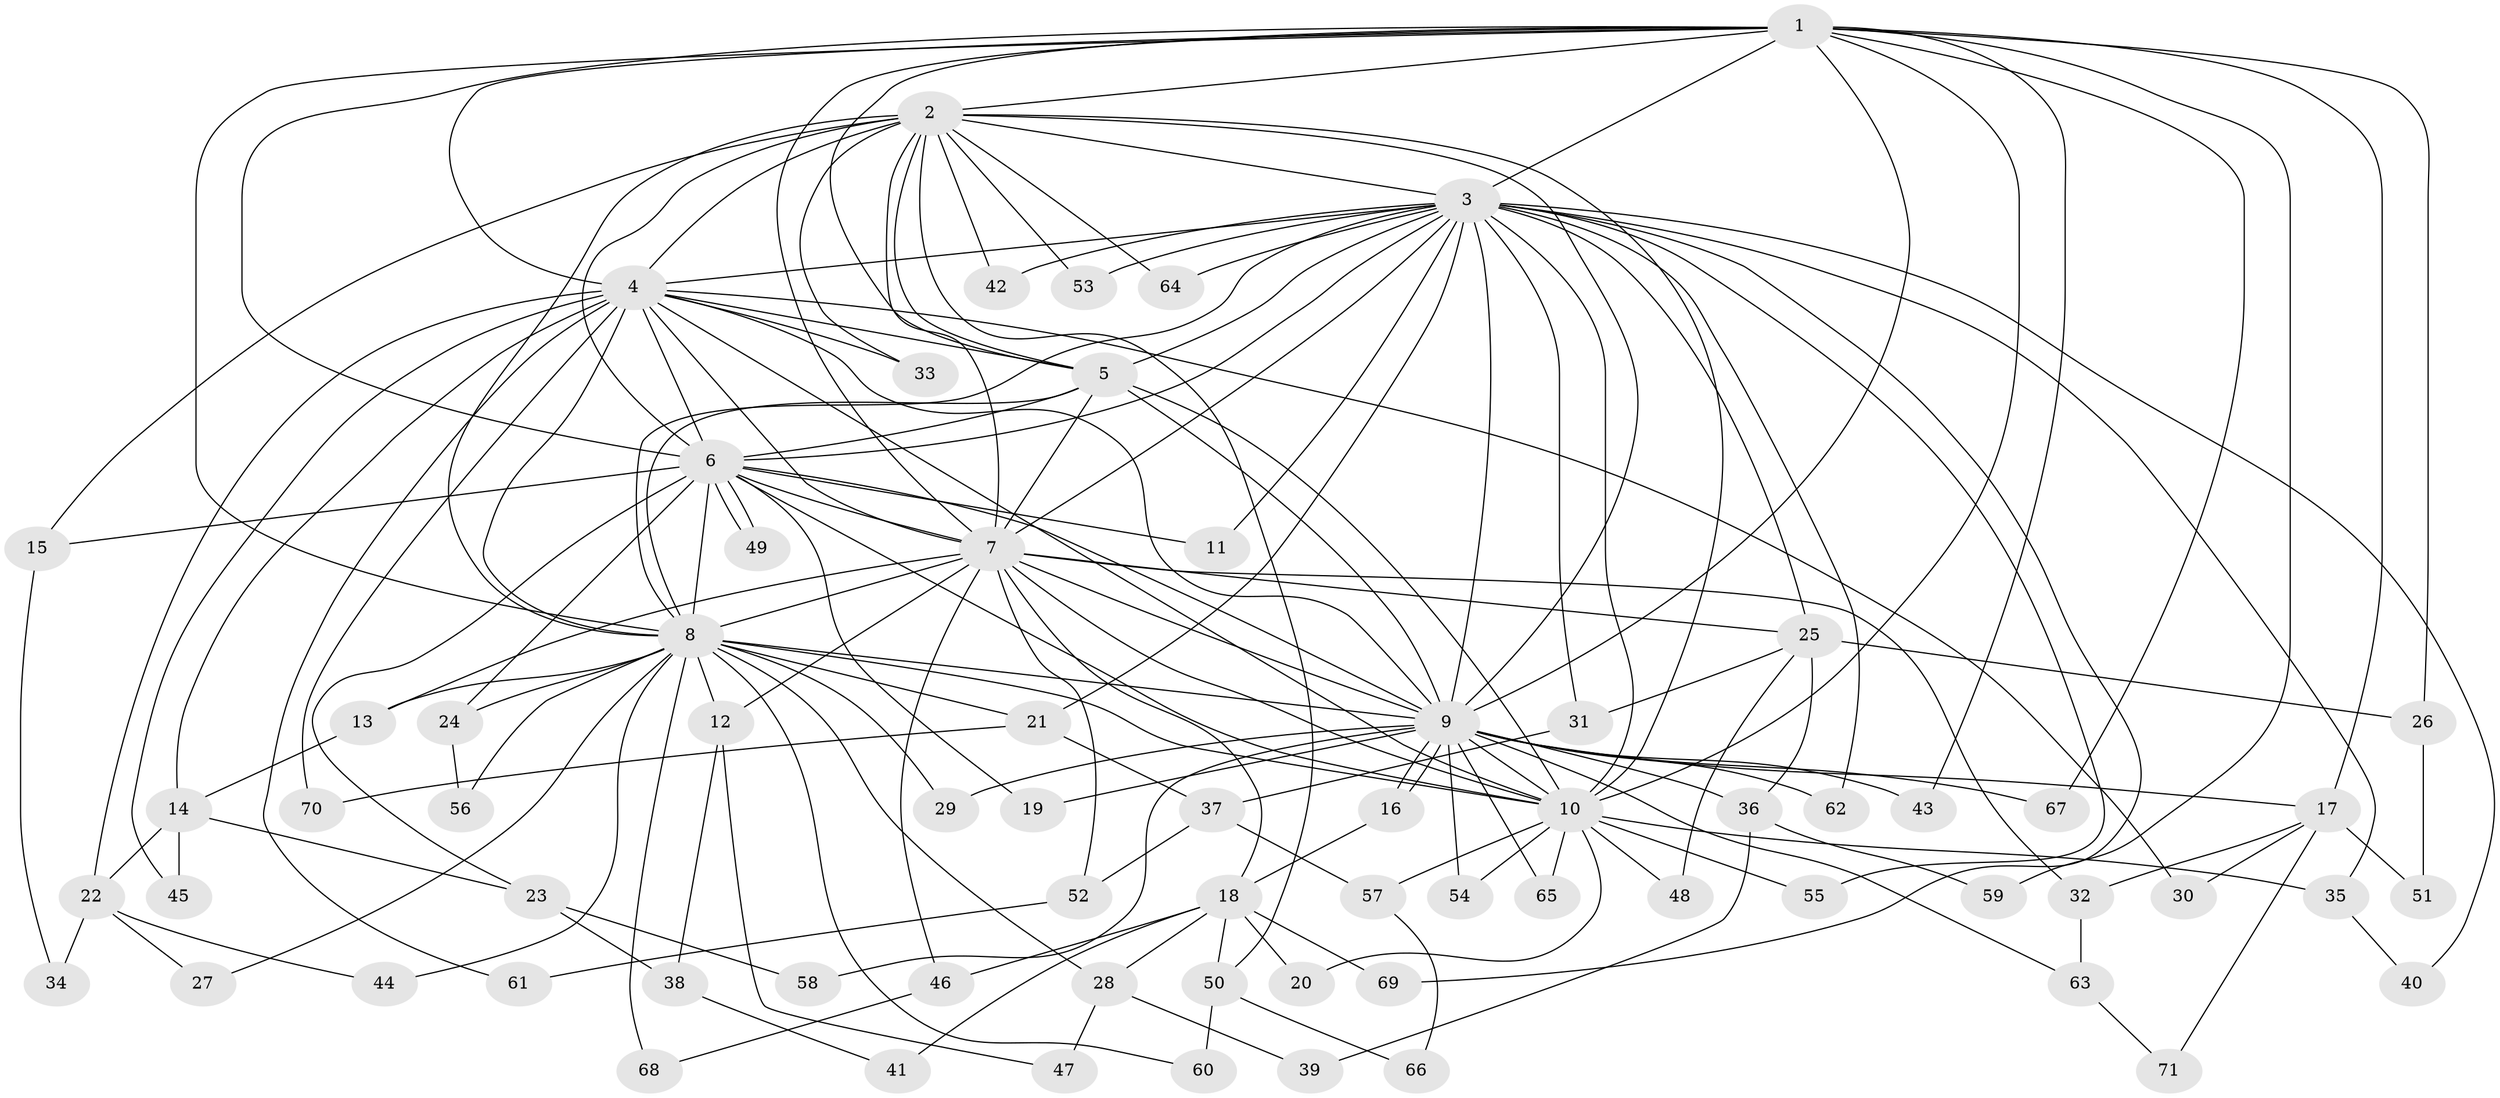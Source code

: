 // Generated by graph-tools (version 1.1) at 2025/25/03/09/25 03:25:49]
// undirected, 71 vertices, 167 edges
graph export_dot {
graph [start="1"]
  node [color=gray90,style=filled];
  1;
  2;
  3;
  4;
  5;
  6;
  7;
  8;
  9;
  10;
  11;
  12;
  13;
  14;
  15;
  16;
  17;
  18;
  19;
  20;
  21;
  22;
  23;
  24;
  25;
  26;
  27;
  28;
  29;
  30;
  31;
  32;
  33;
  34;
  35;
  36;
  37;
  38;
  39;
  40;
  41;
  42;
  43;
  44;
  45;
  46;
  47;
  48;
  49;
  50;
  51;
  52;
  53;
  54;
  55;
  56;
  57;
  58;
  59;
  60;
  61;
  62;
  63;
  64;
  65;
  66;
  67;
  68;
  69;
  70;
  71;
  1 -- 2;
  1 -- 3;
  1 -- 4;
  1 -- 5;
  1 -- 6;
  1 -- 7;
  1 -- 8;
  1 -- 9;
  1 -- 10;
  1 -- 17;
  1 -- 26;
  1 -- 43;
  1 -- 59;
  1 -- 67;
  2 -- 3;
  2 -- 4;
  2 -- 5;
  2 -- 6;
  2 -- 7;
  2 -- 8;
  2 -- 9;
  2 -- 10;
  2 -- 15;
  2 -- 33;
  2 -- 42;
  2 -- 50;
  2 -- 53;
  2 -- 64;
  3 -- 4;
  3 -- 5;
  3 -- 6;
  3 -- 7;
  3 -- 8;
  3 -- 9;
  3 -- 10;
  3 -- 11;
  3 -- 21;
  3 -- 25;
  3 -- 31;
  3 -- 35;
  3 -- 40;
  3 -- 42;
  3 -- 53;
  3 -- 55;
  3 -- 62;
  3 -- 64;
  3 -- 69;
  4 -- 5;
  4 -- 6;
  4 -- 7;
  4 -- 8;
  4 -- 9;
  4 -- 10;
  4 -- 14;
  4 -- 22;
  4 -- 30;
  4 -- 33;
  4 -- 45;
  4 -- 61;
  4 -- 70;
  5 -- 6;
  5 -- 7;
  5 -- 8;
  5 -- 9;
  5 -- 10;
  6 -- 7;
  6 -- 8;
  6 -- 9;
  6 -- 10;
  6 -- 11;
  6 -- 15;
  6 -- 19;
  6 -- 23;
  6 -- 24;
  6 -- 49;
  6 -- 49;
  7 -- 8;
  7 -- 9;
  7 -- 10;
  7 -- 12;
  7 -- 13;
  7 -- 18;
  7 -- 25;
  7 -- 32;
  7 -- 46;
  7 -- 52;
  8 -- 9;
  8 -- 10;
  8 -- 12;
  8 -- 13;
  8 -- 21;
  8 -- 24;
  8 -- 27;
  8 -- 28;
  8 -- 29;
  8 -- 44;
  8 -- 56;
  8 -- 60;
  8 -- 68;
  9 -- 10;
  9 -- 16;
  9 -- 16;
  9 -- 17;
  9 -- 19;
  9 -- 29;
  9 -- 36;
  9 -- 43;
  9 -- 54;
  9 -- 58;
  9 -- 62;
  9 -- 63;
  9 -- 65;
  9 -- 67;
  10 -- 20;
  10 -- 35;
  10 -- 48;
  10 -- 54;
  10 -- 55;
  10 -- 57;
  10 -- 65;
  12 -- 38;
  12 -- 47;
  13 -- 14;
  14 -- 22;
  14 -- 23;
  14 -- 45;
  15 -- 34;
  16 -- 18;
  17 -- 30;
  17 -- 32;
  17 -- 51;
  17 -- 71;
  18 -- 20;
  18 -- 28;
  18 -- 41;
  18 -- 46;
  18 -- 50;
  18 -- 69;
  21 -- 37;
  21 -- 70;
  22 -- 27;
  22 -- 34;
  22 -- 44;
  23 -- 38;
  23 -- 58;
  24 -- 56;
  25 -- 26;
  25 -- 31;
  25 -- 36;
  25 -- 48;
  26 -- 51;
  28 -- 39;
  28 -- 47;
  31 -- 37;
  32 -- 63;
  35 -- 40;
  36 -- 39;
  36 -- 59;
  37 -- 52;
  37 -- 57;
  38 -- 41;
  46 -- 68;
  50 -- 60;
  50 -- 66;
  52 -- 61;
  57 -- 66;
  63 -- 71;
}
